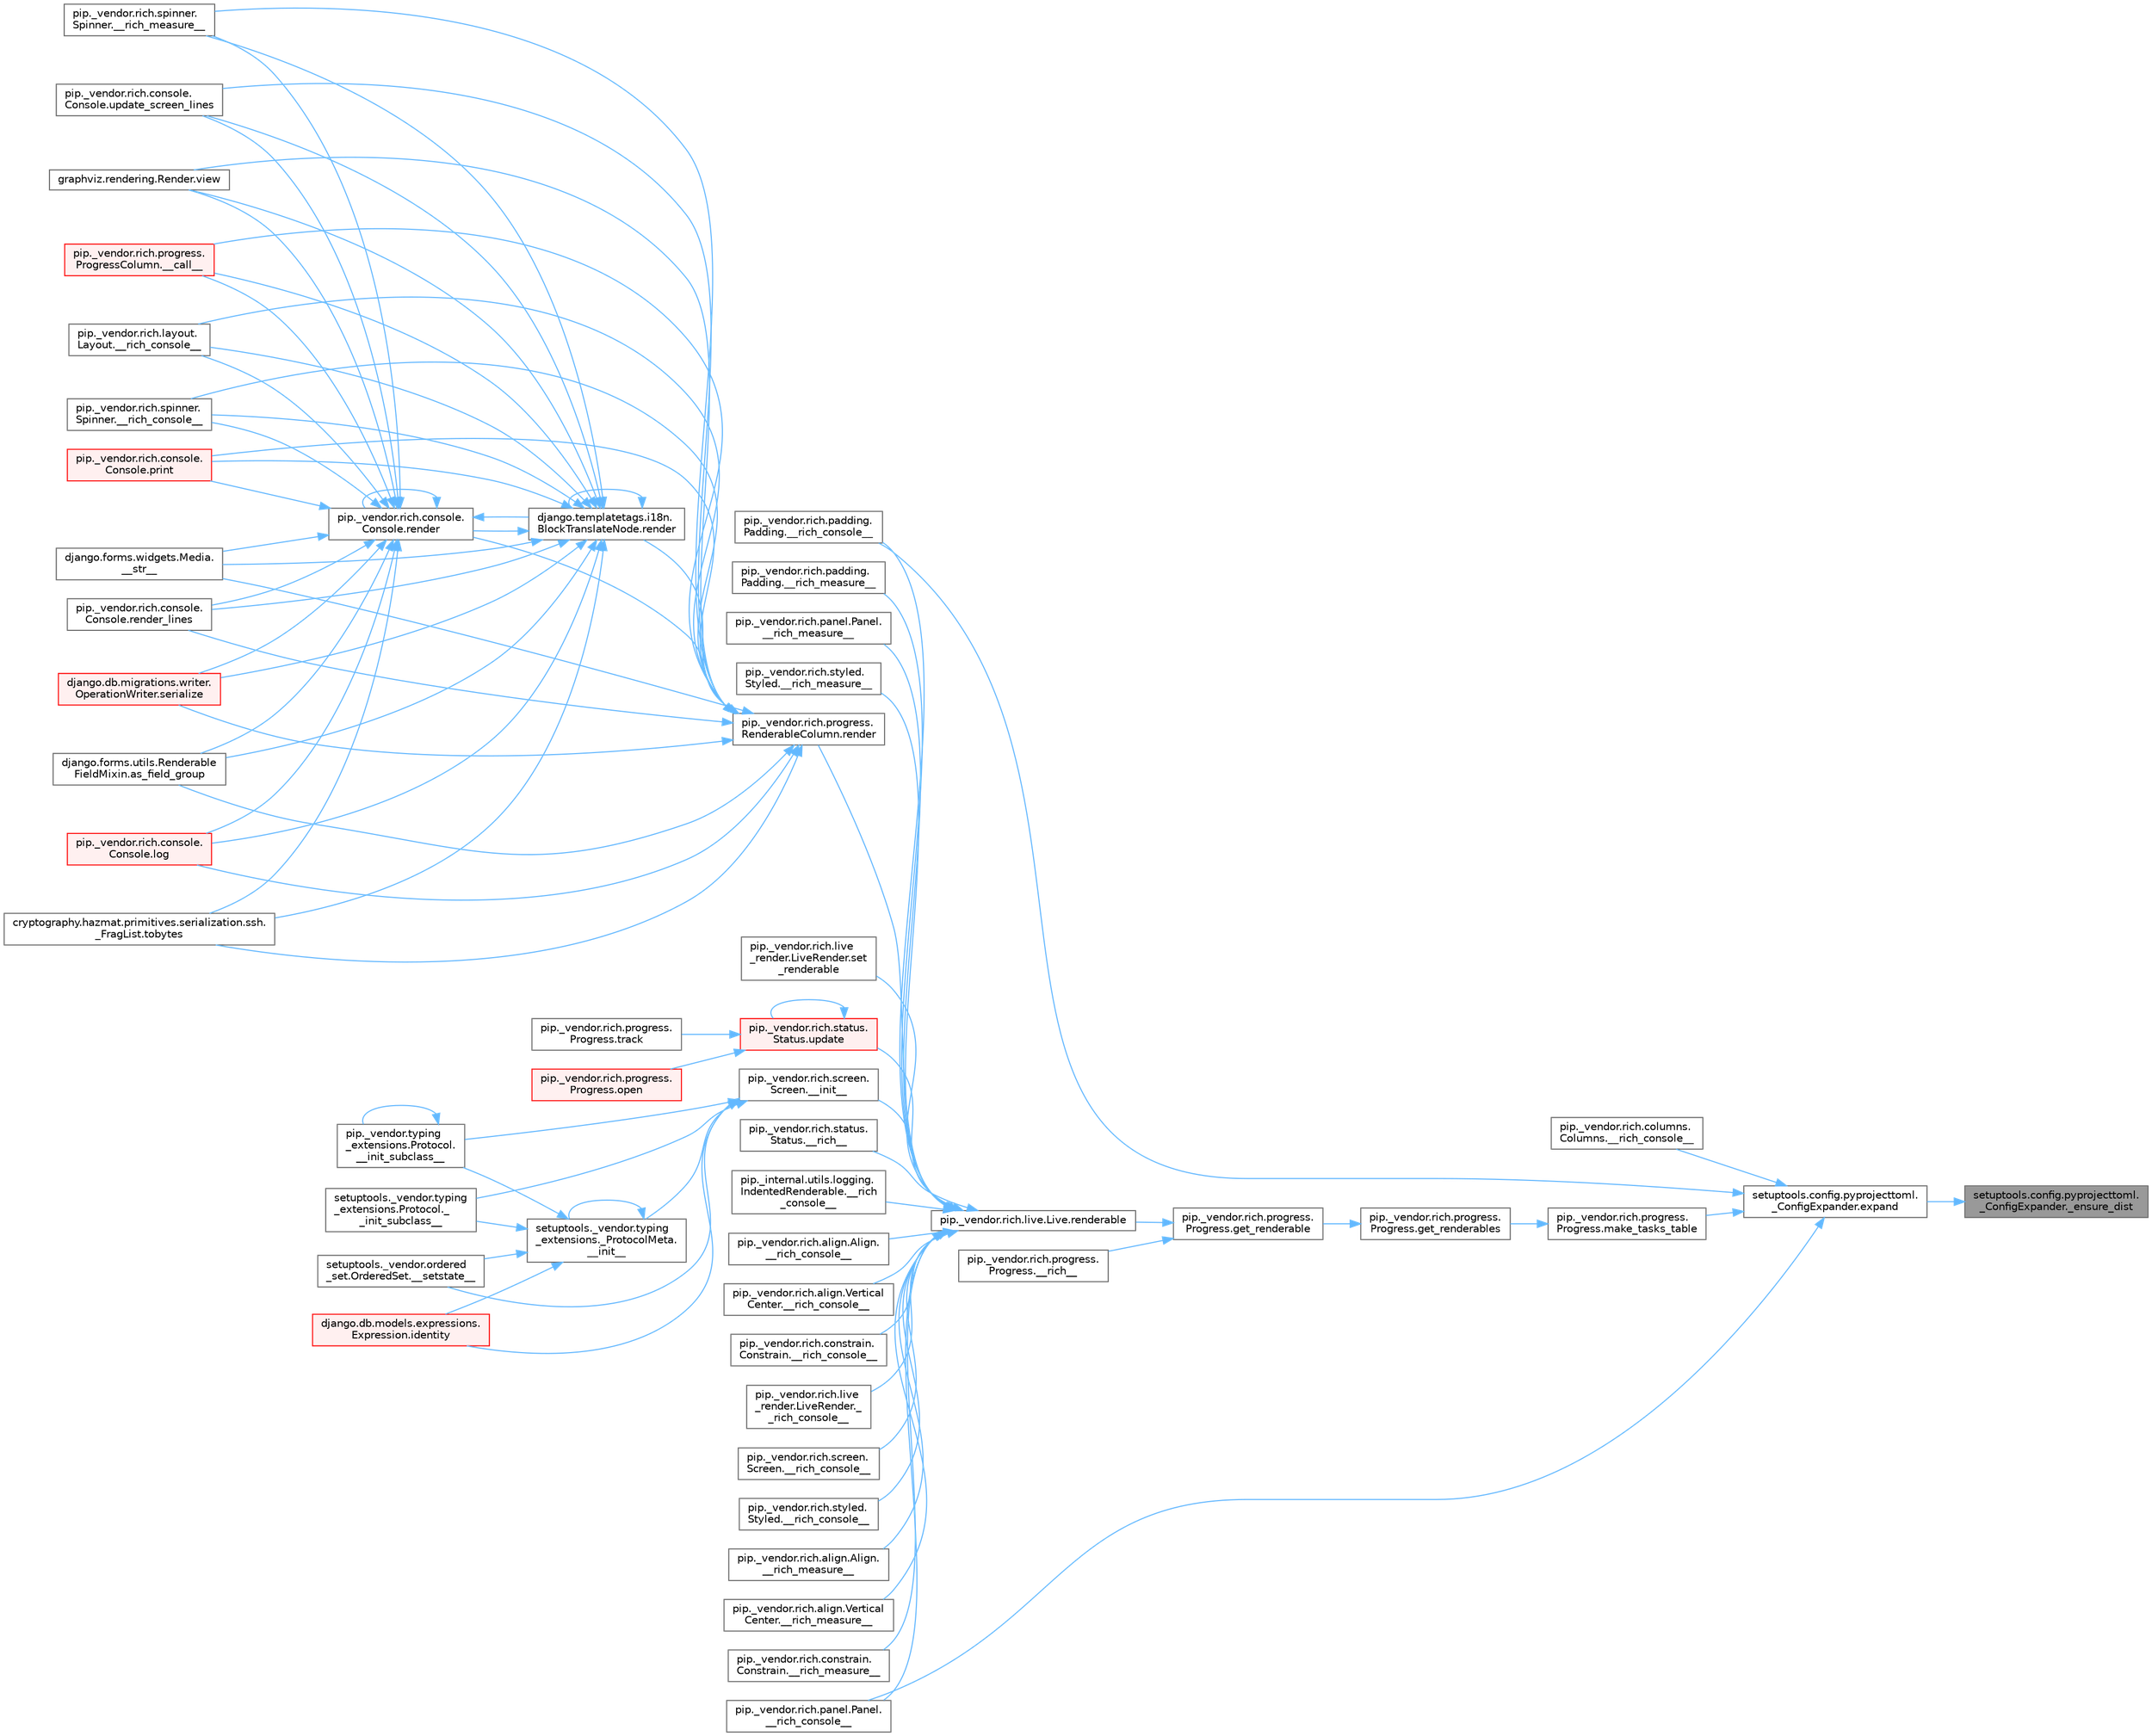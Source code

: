 digraph "setuptools.config.pyprojecttoml._ConfigExpander._ensure_dist"
{
 // LATEX_PDF_SIZE
  bgcolor="transparent";
  edge [fontname=Helvetica,fontsize=10,labelfontname=Helvetica,labelfontsize=10];
  node [fontname=Helvetica,fontsize=10,shape=box,height=0.2,width=0.4];
  rankdir="RL";
  Node1 [id="Node000001",label="setuptools.config.pyprojecttoml.\l_ConfigExpander._ensure_dist",height=0.2,width=0.4,color="gray40", fillcolor="grey60", style="filled", fontcolor="black",tooltip=" "];
  Node1 -> Node2 [id="edge1_Node000001_Node000002",dir="back",color="steelblue1",style="solid",tooltip=" "];
  Node2 [id="Node000002",label="setuptools.config.pyprojecttoml.\l_ConfigExpander.expand",height=0.2,width=0.4,color="grey40", fillcolor="white", style="filled",URL="$classsetuptools_1_1config_1_1pyprojecttoml_1_1___config_expander.html#a15ef5ddaca1336e1cdbfe6fa2d89ab46",tooltip=" "];
  Node2 -> Node3 [id="edge2_Node000002_Node000003",dir="back",color="steelblue1",style="solid",tooltip=" "];
  Node3 [id="Node000003",label="pip._vendor.rich.columns.\lColumns.__rich_console__",height=0.2,width=0.4,color="grey40", fillcolor="white", style="filled",URL="$classpip_1_1__vendor_1_1rich_1_1columns_1_1_columns.html#aaae297ec38827f15d1d15327be4e4a12",tooltip=" "];
  Node2 -> Node4 [id="edge3_Node000002_Node000004",dir="back",color="steelblue1",style="solid",tooltip=" "];
  Node4 [id="Node000004",label="pip._vendor.rich.padding.\lPadding.__rich_console__",height=0.2,width=0.4,color="grey40", fillcolor="white", style="filled",URL="$classpip_1_1__vendor_1_1rich_1_1padding_1_1_padding.html#a23e27b4fb591fa1a4b6a04c497729077",tooltip=" "];
  Node2 -> Node5 [id="edge4_Node000002_Node000005",dir="back",color="steelblue1",style="solid",tooltip=" "];
  Node5 [id="Node000005",label="pip._vendor.rich.panel.Panel.\l__rich_console__",height=0.2,width=0.4,color="grey40", fillcolor="white", style="filled",URL="$classpip_1_1__vendor_1_1rich_1_1panel_1_1_panel.html#a6c612abd2dc827e0625fba926d709fb6",tooltip=" "];
  Node2 -> Node6 [id="edge5_Node000002_Node000006",dir="back",color="steelblue1",style="solid",tooltip=" "];
  Node6 [id="Node000006",label="pip._vendor.rich.progress.\lProgress.make_tasks_table",height=0.2,width=0.4,color="grey40", fillcolor="white", style="filled",URL="$classpip_1_1__vendor_1_1rich_1_1progress_1_1_progress.html#a42f4570b586d6cc467773cc7303b830d",tooltip=" "];
  Node6 -> Node7 [id="edge6_Node000006_Node000007",dir="back",color="steelblue1",style="solid",tooltip=" "];
  Node7 [id="Node000007",label="pip._vendor.rich.progress.\lProgress.get_renderables",height=0.2,width=0.4,color="grey40", fillcolor="white", style="filled",URL="$classpip_1_1__vendor_1_1rich_1_1progress_1_1_progress.html#ae329cb9b10713e0971717cebcf2d234f",tooltip=" "];
  Node7 -> Node8 [id="edge7_Node000007_Node000008",dir="back",color="steelblue1",style="solid",tooltip=" "];
  Node8 [id="Node000008",label="pip._vendor.rich.progress.\lProgress.get_renderable",height=0.2,width=0.4,color="grey40", fillcolor="white", style="filled",URL="$classpip_1_1__vendor_1_1rich_1_1progress_1_1_progress.html#ab746045f5e787bfde4a7a7e815b17a14",tooltip=" "];
  Node8 -> Node9 [id="edge8_Node000008_Node000009",dir="back",color="steelblue1",style="solid",tooltip=" "];
  Node9 [id="Node000009",label="pip._vendor.rich.progress.\lProgress.__rich__",height=0.2,width=0.4,color="grey40", fillcolor="white", style="filled",URL="$classpip_1_1__vendor_1_1rich_1_1progress_1_1_progress.html#adfc2c3c96fc19f9857390a0ea107bd97",tooltip=" "];
  Node8 -> Node10 [id="edge9_Node000008_Node000010",dir="back",color="steelblue1",style="solid",tooltip=" "];
  Node10 [id="Node000010",label="pip._vendor.rich.live.Live.renderable",height=0.2,width=0.4,color="grey40", fillcolor="white", style="filled",URL="$classpip_1_1__vendor_1_1rich_1_1live_1_1_live.html#adbdec7c7c6ac9070814e96b505a173c1",tooltip=" "];
  Node10 -> Node11 [id="edge10_Node000010_Node000011",dir="back",color="steelblue1",style="solid",tooltip=" "];
  Node11 [id="Node000011",label="pip._vendor.rich.screen.\lScreen.__init__",height=0.2,width=0.4,color="grey40", fillcolor="white", style="filled",URL="$classpip_1_1__vendor_1_1rich_1_1screen_1_1_screen.html#a22f6d80765fbc681aed44b087ec45446",tooltip=" "];
  Node11 -> Node12 [id="edge11_Node000011_Node000012",dir="back",color="steelblue1",style="solid",tooltip=" "];
  Node12 [id="Node000012",label="setuptools._vendor.typing\l_extensions._ProtocolMeta.\l__init__",height=0.2,width=0.4,color="grey40", fillcolor="white", style="filled",URL="$classsetuptools_1_1__vendor_1_1typing__extensions_1_1___protocol_meta.html#a7bbaff8ac6d19534b46bca363ee0b43a",tooltip=" "];
  Node12 -> Node12 [id="edge12_Node000012_Node000012",dir="back",color="steelblue1",style="solid",tooltip=" "];
  Node12 -> Node13 [id="edge13_Node000012_Node000013",dir="back",color="steelblue1",style="solid",tooltip=" "];
  Node13 [id="Node000013",label="pip._vendor.typing\l_extensions.Protocol.\l__init_subclass__",height=0.2,width=0.4,color="grey40", fillcolor="white", style="filled",URL="$classpip_1_1__vendor_1_1typing__extensions_1_1_protocol.html#a2916efc86cebb8aba6deb7fd30b33988",tooltip=" "];
  Node13 -> Node13 [id="edge14_Node000013_Node000013",dir="back",color="steelblue1",style="solid",tooltip=" "];
  Node12 -> Node14 [id="edge15_Node000012_Node000014",dir="back",color="steelblue1",style="solid",tooltip=" "];
  Node14 [id="Node000014",label="setuptools._vendor.typing\l_extensions.Protocol._\l_init_subclass__",height=0.2,width=0.4,color="grey40", fillcolor="white", style="filled",URL="$classsetuptools_1_1__vendor_1_1typing__extensions_1_1_protocol.html#ac6cbebc092a4724ab3704c5334059874",tooltip=" "];
  Node12 -> Node15 [id="edge16_Node000012_Node000015",dir="back",color="steelblue1",style="solid",tooltip=" "];
  Node15 [id="Node000015",label="setuptools._vendor.ordered\l_set.OrderedSet.__setstate__",height=0.2,width=0.4,color="grey40", fillcolor="white", style="filled",URL="$classsetuptools_1_1__vendor_1_1ordered__set_1_1_ordered_set.html#aa7f7de9d987829525d06db565fe1b4a1",tooltip=" "];
  Node12 -> Node16 [id="edge17_Node000012_Node000016",dir="back",color="steelblue1",style="solid",tooltip=" "];
  Node16 [id="Node000016",label="django.db.models.expressions.\lExpression.identity",height=0.2,width=0.4,color="red", fillcolor="#FFF0F0", style="filled",URL="$classdjango_1_1db_1_1models_1_1expressions_1_1_expression.html#a10048810b5eb8641acf3bc150731b925",tooltip=" "];
  Node11 -> Node13 [id="edge18_Node000011_Node000013",dir="back",color="steelblue1",style="solid",tooltip=" "];
  Node11 -> Node14 [id="edge19_Node000011_Node000014",dir="back",color="steelblue1",style="solid",tooltip=" "];
  Node11 -> Node15 [id="edge20_Node000011_Node000015",dir="back",color="steelblue1",style="solid",tooltip=" "];
  Node11 -> Node16 [id="edge21_Node000011_Node000016",dir="back",color="steelblue1",style="solid",tooltip=" "];
  Node10 -> Node43 [id="edge22_Node000010_Node000043",dir="back",color="steelblue1",style="solid",tooltip=" "];
  Node43 [id="Node000043",label="pip._vendor.rich.status.\lStatus.__rich__",height=0.2,width=0.4,color="grey40", fillcolor="white", style="filled",URL="$classpip_1_1__vendor_1_1rich_1_1status_1_1_status.html#ad0400b8f53bb4765ac88deb00d4b067e",tooltip=" "];
  Node10 -> Node44 [id="edge23_Node000010_Node000044",dir="back",color="steelblue1",style="solid",tooltip=" "];
  Node44 [id="Node000044",label="pip._internal.utils.logging.\lIndentedRenderable.__rich\l_console__",height=0.2,width=0.4,color="grey40", fillcolor="white", style="filled",URL="$classpip_1_1__internal_1_1utils_1_1logging_1_1_indented_renderable.html#ac062d96315bc4c32d75237b9acfa91c7",tooltip=" "];
  Node10 -> Node45 [id="edge24_Node000010_Node000045",dir="back",color="steelblue1",style="solid",tooltip=" "];
  Node45 [id="Node000045",label="pip._vendor.rich.align.Align.\l__rich_console__",height=0.2,width=0.4,color="grey40", fillcolor="white", style="filled",URL="$classpip_1_1__vendor_1_1rich_1_1align_1_1_align.html#afd4f8994e1355e2c22c2aa1145f0d400",tooltip=" "];
  Node10 -> Node46 [id="edge25_Node000010_Node000046",dir="back",color="steelblue1",style="solid",tooltip=" "];
  Node46 [id="Node000046",label="pip._vendor.rich.align.Vertical\lCenter.__rich_console__",height=0.2,width=0.4,color="grey40", fillcolor="white", style="filled",URL="$classpip_1_1__vendor_1_1rich_1_1align_1_1_vertical_center.html#a001f705e33eb498f4d9c13249aa09cd8",tooltip=" "];
  Node10 -> Node47 [id="edge26_Node000010_Node000047",dir="back",color="steelblue1",style="solid",tooltip=" "];
  Node47 [id="Node000047",label="pip._vendor.rich.constrain.\lConstrain.__rich_console__",height=0.2,width=0.4,color="grey40", fillcolor="white", style="filled",URL="$classpip_1_1__vendor_1_1rich_1_1constrain_1_1_constrain.html#ae3ecbe4f7b8575b5b65f308633f3d84a",tooltip=" "];
  Node10 -> Node48 [id="edge27_Node000010_Node000048",dir="back",color="steelblue1",style="solid",tooltip=" "];
  Node48 [id="Node000048",label="pip._vendor.rich.live\l_render.LiveRender._\l_rich_console__",height=0.2,width=0.4,color="grey40", fillcolor="white", style="filled",URL="$classpip_1_1__vendor_1_1rich_1_1live__render_1_1_live_render.html#ad912ba8e93bac99aa63c5291cf34b87b",tooltip=" "];
  Node10 -> Node4 [id="edge28_Node000010_Node000004",dir="back",color="steelblue1",style="solid",tooltip=" "];
  Node10 -> Node5 [id="edge29_Node000010_Node000005",dir="back",color="steelblue1",style="solid",tooltip=" "];
  Node10 -> Node49 [id="edge30_Node000010_Node000049",dir="back",color="steelblue1",style="solid",tooltip=" "];
  Node49 [id="Node000049",label="pip._vendor.rich.screen.\lScreen.__rich_console__",height=0.2,width=0.4,color="grey40", fillcolor="white", style="filled",URL="$classpip_1_1__vendor_1_1rich_1_1screen_1_1_screen.html#a5da09dde31d7cd9ba21f9800a67f5c04",tooltip=" "];
  Node10 -> Node50 [id="edge31_Node000010_Node000050",dir="back",color="steelblue1",style="solid",tooltip=" "];
  Node50 [id="Node000050",label="pip._vendor.rich.styled.\lStyled.__rich_console__",height=0.2,width=0.4,color="grey40", fillcolor="white", style="filled",URL="$classpip_1_1__vendor_1_1rich_1_1styled_1_1_styled.html#ad2b41aa2911394ea81c2ea590ae7d588",tooltip=" "];
  Node10 -> Node51 [id="edge32_Node000010_Node000051",dir="back",color="steelblue1",style="solid",tooltip=" "];
  Node51 [id="Node000051",label="pip._vendor.rich.align.Align.\l__rich_measure__",height=0.2,width=0.4,color="grey40", fillcolor="white", style="filled",URL="$classpip_1_1__vendor_1_1rich_1_1align_1_1_align.html#af7852bebb526ddcc7effed71efb242cf",tooltip=" "];
  Node10 -> Node52 [id="edge33_Node000010_Node000052",dir="back",color="steelblue1",style="solid",tooltip=" "];
  Node52 [id="Node000052",label="pip._vendor.rich.align.Vertical\lCenter.__rich_measure__",height=0.2,width=0.4,color="grey40", fillcolor="white", style="filled",URL="$classpip_1_1__vendor_1_1rich_1_1align_1_1_vertical_center.html#a7a692ada7be63914dd9c93489268dccf",tooltip=" "];
  Node10 -> Node53 [id="edge34_Node000010_Node000053",dir="back",color="steelblue1",style="solid",tooltip=" "];
  Node53 [id="Node000053",label="pip._vendor.rich.constrain.\lConstrain.__rich_measure__",height=0.2,width=0.4,color="grey40", fillcolor="white", style="filled",URL="$classpip_1_1__vendor_1_1rich_1_1constrain_1_1_constrain.html#afd77ff426e7fb8650f8179677c8be99d",tooltip=" "];
  Node10 -> Node54 [id="edge35_Node000010_Node000054",dir="back",color="steelblue1",style="solid",tooltip=" "];
  Node54 [id="Node000054",label="pip._vendor.rich.padding.\lPadding.__rich_measure__",height=0.2,width=0.4,color="grey40", fillcolor="white", style="filled",URL="$classpip_1_1__vendor_1_1rich_1_1padding_1_1_padding.html#a54c9564b765b9835d72f4390b0753b1d",tooltip=" "];
  Node10 -> Node55 [id="edge36_Node000010_Node000055",dir="back",color="steelblue1",style="solid",tooltip=" "];
  Node55 [id="Node000055",label="pip._vendor.rich.panel.Panel.\l__rich_measure__",height=0.2,width=0.4,color="grey40", fillcolor="white", style="filled",URL="$classpip_1_1__vendor_1_1rich_1_1panel_1_1_panel.html#afe0c3ee9c576add635acabbcabd69263",tooltip=" "];
  Node10 -> Node56 [id="edge37_Node000010_Node000056",dir="back",color="steelblue1",style="solid",tooltip=" "];
  Node56 [id="Node000056",label="pip._vendor.rich.styled.\lStyled.__rich_measure__",height=0.2,width=0.4,color="grey40", fillcolor="white", style="filled",URL="$classpip_1_1__vendor_1_1rich_1_1styled_1_1_styled.html#acc2c5f9df88cf6b573238c8deab40ef1",tooltip=" "];
  Node10 -> Node57 [id="edge38_Node000010_Node000057",dir="back",color="steelblue1",style="solid",tooltip=" "];
  Node57 [id="Node000057",label="pip._vendor.rich.progress.\lRenderableColumn.render",height=0.2,width=0.4,color="grey40", fillcolor="white", style="filled",URL="$classpip_1_1__vendor_1_1rich_1_1progress_1_1_renderable_column.html#ab9778a61564a147ed0134e7b045a3858",tooltip=" "];
  Node57 -> Node58 [id="edge39_Node000057_Node000058",dir="back",color="steelblue1",style="solid",tooltip=" "];
  Node58 [id="Node000058",label="pip._vendor.rich.progress.\lProgressColumn.__call__",height=0.2,width=0.4,color="red", fillcolor="#FFF0F0", style="filled",URL="$classpip_1_1__vendor_1_1rich_1_1progress_1_1_progress_column.html#ae0c399be74222f949edb0fa5324cf6ea",tooltip=" "];
  Node57 -> Node61 [id="edge40_Node000057_Node000061",dir="back",color="steelblue1",style="solid",tooltip=" "];
  Node61 [id="Node000061",label="pip._vendor.rich.layout.\lLayout.__rich_console__",height=0.2,width=0.4,color="grey40", fillcolor="white", style="filled",URL="$classpip_1_1__vendor_1_1rich_1_1layout_1_1_layout.html#ac39cb3d17d2b0324ee1b0dada41a3ebd",tooltip=" "];
  Node57 -> Node62 [id="edge41_Node000057_Node000062",dir="back",color="steelblue1",style="solid",tooltip=" "];
  Node62 [id="Node000062",label="pip._vendor.rich.spinner.\lSpinner.__rich_console__",height=0.2,width=0.4,color="grey40", fillcolor="white", style="filled",URL="$classpip_1_1__vendor_1_1rich_1_1spinner_1_1_spinner.html#a6883d8dced19ac48d4dfc74f776357fd",tooltip=" "];
  Node57 -> Node63 [id="edge42_Node000057_Node000063",dir="back",color="steelblue1",style="solid",tooltip=" "];
  Node63 [id="Node000063",label="pip._vendor.rich.spinner.\lSpinner.__rich_measure__",height=0.2,width=0.4,color="grey40", fillcolor="white", style="filled",URL="$classpip_1_1__vendor_1_1rich_1_1spinner_1_1_spinner.html#a89745682c823c44a31bae8e8d07869f5",tooltip=" "];
  Node57 -> Node64 [id="edge43_Node000057_Node000064",dir="back",color="steelblue1",style="solid",tooltip=" "];
  Node64 [id="Node000064",label="django.forms.widgets.Media.\l__str__",height=0.2,width=0.4,color="grey40", fillcolor="white", style="filled",URL="$classdjango_1_1forms_1_1widgets_1_1_media.html#ae1651710548a7d9f14f036d035012d21",tooltip=" "];
  Node57 -> Node65 [id="edge44_Node000057_Node000065",dir="back",color="steelblue1",style="solid",tooltip=" "];
  Node65 [id="Node000065",label="django.forms.utils.Renderable\lFieldMixin.as_field_group",height=0.2,width=0.4,color="grey40", fillcolor="white", style="filled",URL="$classdjango_1_1forms_1_1utils_1_1_renderable_field_mixin.html#a1e9a1b4f790ea694431554267fd5d74c",tooltip=" "];
  Node57 -> Node66 [id="edge45_Node000057_Node000066",dir="back",color="steelblue1",style="solid",tooltip=" "];
  Node66 [id="Node000066",label="pip._vendor.rich.console.\lConsole.log",height=0.2,width=0.4,color="red", fillcolor="#FFF0F0", style="filled",URL="$classpip_1_1__vendor_1_1rich_1_1console_1_1_console.html#af9c77e39f9413fc2b134c60cfa23b0f1",tooltip=" "];
  Node57 -> Node454 [id="edge46_Node000057_Node000454",dir="back",color="steelblue1",style="solid",tooltip=" "];
  Node454 [id="Node000454",label="pip._vendor.rich.console.\lConsole.print",height=0.2,width=0.4,color="red", fillcolor="#FFF0F0", style="filled",URL="$classpip_1_1__vendor_1_1rich_1_1console_1_1_console.html#af954370cdbb49236b597f2c11064549d",tooltip=" "];
  Node57 -> Node536 [id="edge47_Node000057_Node000536",dir="back",color="steelblue1",style="solid",tooltip=" "];
  Node536 [id="Node000536",label="django.templatetags.i18n.\lBlockTranslateNode.render",height=0.2,width=0.4,color="grey40", fillcolor="white", style="filled",URL="$classdjango_1_1templatetags_1_1i18n_1_1_block_translate_node.html#aaf05bebfd02c1c4b676387ada0357832",tooltip=" "];
  Node536 -> Node58 [id="edge48_Node000536_Node000058",dir="back",color="steelblue1",style="solid",tooltip=" "];
  Node536 -> Node61 [id="edge49_Node000536_Node000061",dir="back",color="steelblue1",style="solid",tooltip=" "];
  Node536 -> Node62 [id="edge50_Node000536_Node000062",dir="back",color="steelblue1",style="solid",tooltip=" "];
  Node536 -> Node63 [id="edge51_Node000536_Node000063",dir="back",color="steelblue1",style="solid",tooltip=" "];
  Node536 -> Node64 [id="edge52_Node000536_Node000064",dir="back",color="steelblue1",style="solid",tooltip=" "];
  Node536 -> Node65 [id="edge53_Node000536_Node000065",dir="back",color="steelblue1",style="solid",tooltip=" "];
  Node536 -> Node66 [id="edge54_Node000536_Node000066",dir="back",color="steelblue1",style="solid",tooltip=" "];
  Node536 -> Node454 [id="edge55_Node000536_Node000454",dir="back",color="steelblue1",style="solid",tooltip=" "];
  Node536 -> Node536 [id="edge56_Node000536_Node000536",dir="back",color="steelblue1",style="solid",tooltip=" "];
  Node536 -> Node537 [id="edge57_Node000536_Node000537",dir="back",color="steelblue1",style="solid",tooltip=" "];
  Node537 [id="Node000537",label="pip._vendor.rich.console.\lConsole.render",height=0.2,width=0.4,color="grey40", fillcolor="white", style="filled",URL="$classpip_1_1__vendor_1_1rich_1_1console_1_1_console.html#a9551b8254c573105adde80622393a938",tooltip=" "];
  Node537 -> Node58 [id="edge58_Node000537_Node000058",dir="back",color="steelblue1",style="solid",tooltip=" "];
  Node537 -> Node61 [id="edge59_Node000537_Node000061",dir="back",color="steelblue1",style="solid",tooltip=" "];
  Node537 -> Node62 [id="edge60_Node000537_Node000062",dir="back",color="steelblue1",style="solid",tooltip=" "];
  Node537 -> Node63 [id="edge61_Node000537_Node000063",dir="back",color="steelblue1",style="solid",tooltip=" "];
  Node537 -> Node64 [id="edge62_Node000537_Node000064",dir="back",color="steelblue1",style="solid",tooltip=" "];
  Node537 -> Node65 [id="edge63_Node000537_Node000065",dir="back",color="steelblue1",style="solid",tooltip=" "];
  Node537 -> Node66 [id="edge64_Node000537_Node000066",dir="back",color="steelblue1",style="solid",tooltip=" "];
  Node537 -> Node454 [id="edge65_Node000537_Node000454",dir="back",color="steelblue1",style="solid",tooltip=" "];
  Node537 -> Node536 [id="edge66_Node000537_Node000536",dir="back",color="steelblue1",style="solid",tooltip=" "];
  Node537 -> Node537 [id="edge67_Node000537_Node000537",dir="back",color="steelblue1",style="solid",tooltip=" "];
  Node537 -> Node538 [id="edge68_Node000537_Node000538",dir="back",color="steelblue1",style="solid",tooltip=" "];
  Node538 [id="Node000538",label="pip._vendor.rich.console.\lConsole.render_lines",height=0.2,width=0.4,color="grey40", fillcolor="white", style="filled",URL="$classpip_1_1__vendor_1_1rich_1_1console_1_1_console.html#a5818808a49db20c5bee6986425f96f14",tooltip=" "];
  Node537 -> Node539 [id="edge69_Node000537_Node000539",dir="back",color="steelblue1",style="solid",tooltip=" "];
  Node539 [id="Node000539",label="django.db.migrations.writer.\lOperationWriter.serialize",height=0.2,width=0.4,color="red", fillcolor="#FFF0F0", style="filled",URL="$classdjango_1_1db_1_1migrations_1_1writer_1_1_operation_writer.html#a866e8d13e1c54a35d74e9a6b0383b2f8",tooltip=" "];
  Node537 -> Node611 [id="edge70_Node000537_Node000611",dir="back",color="steelblue1",style="solid",tooltip=" "];
  Node611 [id="Node000611",label="cryptography.hazmat.primitives.serialization.ssh.\l_FragList.tobytes",height=0.2,width=0.4,color="grey40", fillcolor="white", style="filled",URL="$classcryptography_1_1hazmat_1_1primitives_1_1serialization_1_1ssh_1_1___frag_list.html#a195dd4e7c741624829a13af53fa3de38",tooltip=" "];
  Node537 -> Node612 [id="edge71_Node000537_Node000612",dir="back",color="steelblue1",style="solid",tooltip=" "];
  Node612 [id="Node000612",label="pip._vendor.rich.console.\lConsole.update_screen_lines",height=0.2,width=0.4,color="grey40", fillcolor="white", style="filled",URL="$classpip_1_1__vendor_1_1rich_1_1console_1_1_console.html#a21cfe5af86ec7533f23d45fe2969817e",tooltip=" "];
  Node537 -> Node613 [id="edge72_Node000537_Node000613",dir="back",color="steelblue1",style="solid",tooltip=" "];
  Node613 [id="Node000613",label="graphviz.rendering.Render.view",height=0.2,width=0.4,color="grey40", fillcolor="white", style="filled",URL="$classgraphviz_1_1rendering_1_1_render.html#a53169c422996b9a7e92b5580c13914e2",tooltip=" "];
  Node536 -> Node538 [id="edge73_Node000536_Node000538",dir="back",color="steelblue1",style="solid",tooltip=" "];
  Node536 -> Node539 [id="edge74_Node000536_Node000539",dir="back",color="steelblue1",style="solid",tooltip=" "];
  Node536 -> Node611 [id="edge75_Node000536_Node000611",dir="back",color="steelblue1",style="solid",tooltip=" "];
  Node536 -> Node612 [id="edge76_Node000536_Node000612",dir="back",color="steelblue1",style="solid",tooltip=" "];
  Node536 -> Node613 [id="edge77_Node000536_Node000613",dir="back",color="steelblue1",style="solid",tooltip=" "];
  Node57 -> Node537 [id="edge78_Node000057_Node000537",dir="back",color="steelblue1",style="solid",tooltip=" "];
  Node57 -> Node538 [id="edge79_Node000057_Node000538",dir="back",color="steelblue1",style="solid",tooltip=" "];
  Node57 -> Node539 [id="edge80_Node000057_Node000539",dir="back",color="steelblue1",style="solid",tooltip=" "];
  Node57 -> Node611 [id="edge81_Node000057_Node000611",dir="back",color="steelblue1",style="solid",tooltip=" "];
  Node57 -> Node612 [id="edge82_Node000057_Node000612",dir="back",color="steelblue1",style="solid",tooltip=" "];
  Node57 -> Node613 [id="edge83_Node000057_Node000613",dir="back",color="steelblue1",style="solid",tooltip=" "];
  Node10 -> Node3178 [id="edge84_Node000010_Node003178",dir="back",color="steelblue1",style="solid",tooltip=" "];
  Node3178 [id="Node003178",label="pip._vendor.rich.live\l_render.LiveRender.set\l_renderable",height=0.2,width=0.4,color="grey40", fillcolor="white", style="filled",URL="$classpip_1_1__vendor_1_1rich_1_1live__render_1_1_live_render.html#a3e10f6ca40eb275b181a0c2e61855e9d",tooltip=" "];
  Node10 -> Node3179 [id="edge85_Node000010_Node003179",dir="back",color="steelblue1",style="solid",tooltip=" "];
  Node3179 [id="Node003179",label="pip._vendor.rich.status.\lStatus.update",height=0.2,width=0.4,color="red", fillcolor="#FFF0F0", style="filled",URL="$classpip_1_1__vendor_1_1rich_1_1status_1_1_status.html#a247833e956938350361ef6419697f7f3",tooltip=" "];
  Node3179 -> Node134 [id="edge86_Node003179_Node000134",dir="back",color="steelblue1",style="solid",tooltip=" "];
  Node134 [id="Node000134",label="pip._vendor.rich.progress.\lProgress.open",height=0.2,width=0.4,color="red", fillcolor="#FFF0F0", style="filled",URL="$classpip_1_1__vendor_1_1rich_1_1progress_1_1_progress.html#a204bface9fc63d04e72844b751bcd8e3",tooltip=" "];
  Node3179 -> Node712 [id="edge87_Node003179_Node000712",dir="back",color="steelblue1",style="solid",tooltip=" "];
  Node712 [id="Node000712",label="pip._vendor.rich.progress.\lProgress.track",height=0.2,width=0.4,color="grey40", fillcolor="white", style="filled",URL="$classpip_1_1__vendor_1_1rich_1_1progress_1_1_progress.html#aee9ea5592b98f74ebb5acb76bc499601",tooltip=" "];
  Node3179 -> Node3179 [id="edge88_Node003179_Node003179",dir="back",color="steelblue1",style="solid",tooltip=" "];
}
